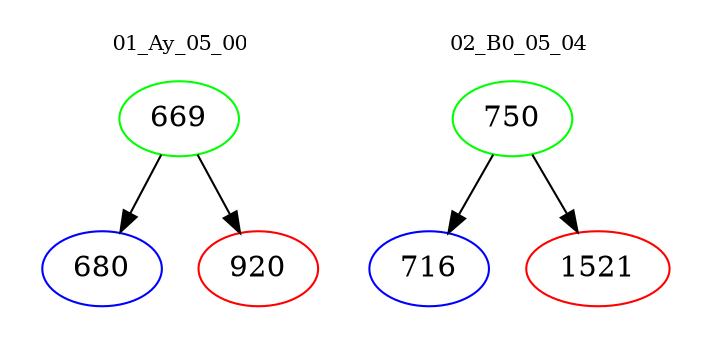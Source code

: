 digraph{
subgraph cluster_0 {
color = white
label = "01_Ay_05_00";
fontsize=10;
T0_669 [label="669", color="green"]
T0_669 -> T0_680 [color="black"]
T0_680 [label="680", color="blue"]
T0_669 -> T0_920 [color="black"]
T0_920 [label="920", color="red"]
}
subgraph cluster_1 {
color = white
label = "02_B0_05_04";
fontsize=10;
T1_750 [label="750", color="green"]
T1_750 -> T1_716 [color="black"]
T1_716 [label="716", color="blue"]
T1_750 -> T1_1521 [color="black"]
T1_1521 [label="1521", color="red"]
}
}
